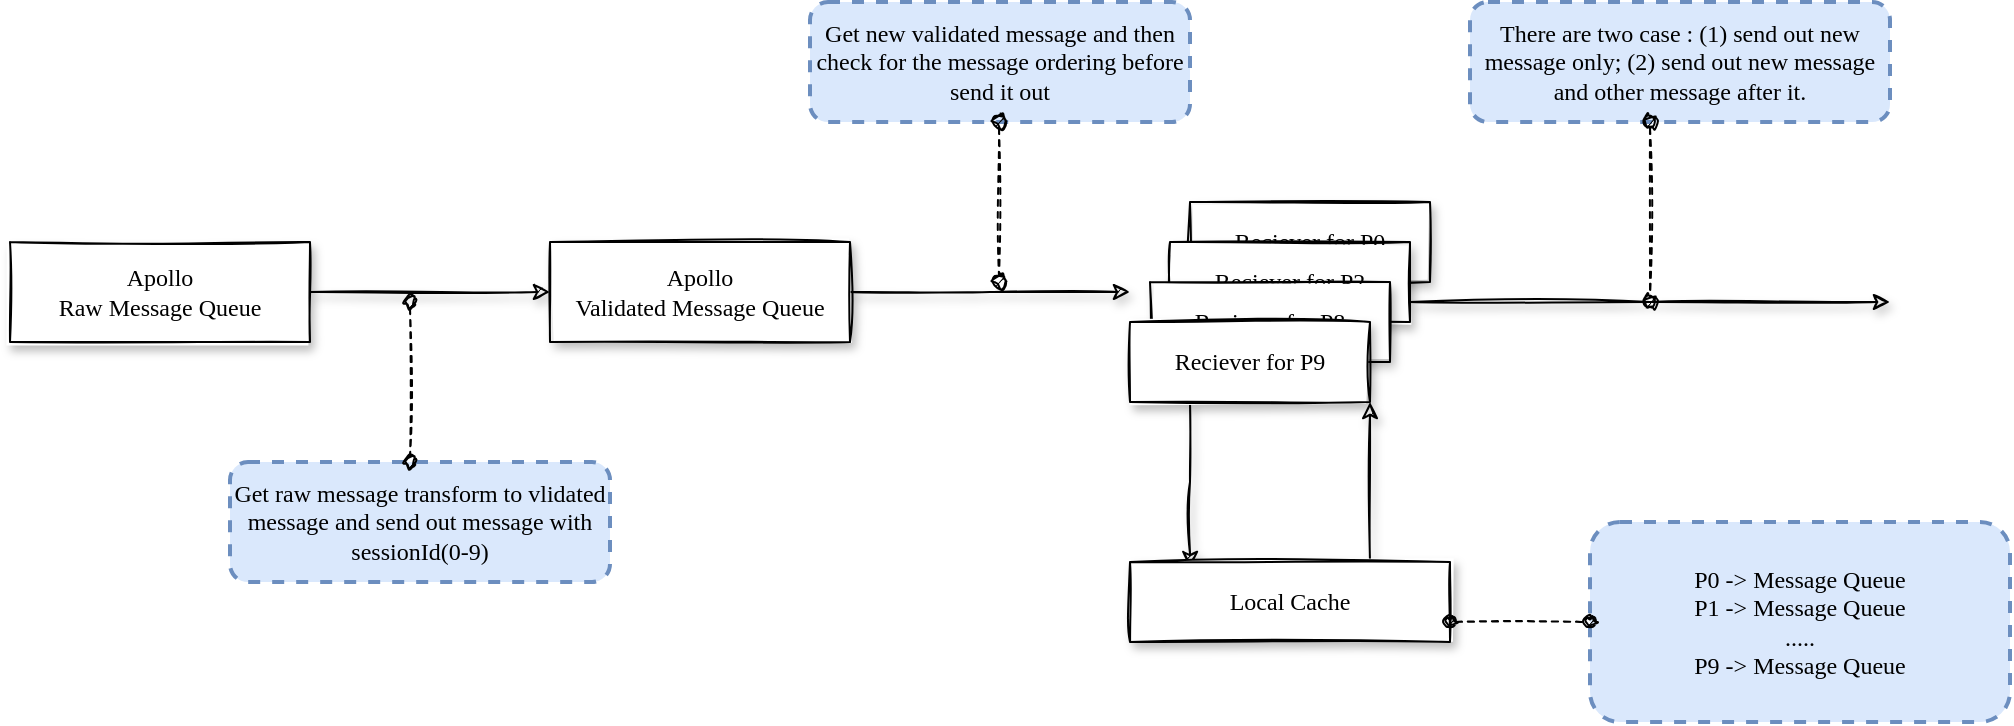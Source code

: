 <mxfile version="20.3.7" type="github">
  <diagram id="s6t1BiSnBLybFyzT1I-E" name="Page-1">
    <mxGraphModel dx="1422" dy="754" grid="1" gridSize="10" guides="1" tooltips="1" connect="1" arrows="1" fold="1" page="1" pageScale="1" pageWidth="827" pageHeight="1169" math="0" shadow="0">
      <root>
        <mxCell id="0" />
        <mxCell id="1" parent="0" />
        <mxCell id="tbmGMHJyIX_YE8kALXTF-17" value="Get raw message transform to vlidated message and send out message with sessionId(0-9)" style="rounded=1;whiteSpace=wrap;html=1;shadow=0;fontFamily=Comic Sans MS;dashed=1;align=center;strokeWidth=2;fillColor=#dae8fc;strokeColor=#6c8ebf;" vertex="1" parent="1">
          <mxGeometry x="150" y="250" width="190" height="60" as="geometry" />
        </mxCell>
        <mxCell id="tbmGMHJyIX_YE8kALXTF-8" style="edgeStyle=orthogonalEdgeStyle;rounded=0;orthogonalLoop=1;jettySize=auto;html=1;exitX=1;exitY=0.5;exitDx=0;exitDy=0;entryX=0;entryY=0.5;entryDx=0;entryDy=0;sketch=1;shadow=1;fontFamily=Comic Sans MS;" edge="1" parent="1" source="tbmGMHJyIX_YE8kALXTF-1" target="tbmGMHJyIX_YE8kALXTF-2">
          <mxGeometry relative="1" as="geometry" />
        </mxCell>
        <mxCell id="tbmGMHJyIX_YE8kALXTF-1" value="Apollo &lt;br&gt;Raw Message Queue" style="rounded=0;whiteSpace=wrap;html=1;sketch=1;shadow=1;fontFamily=Comic Sans MS;" vertex="1" parent="1">
          <mxGeometry x="40" y="140" width="150" height="50" as="geometry" />
        </mxCell>
        <mxCell id="tbmGMHJyIX_YE8kALXTF-10" style="edgeStyle=orthogonalEdgeStyle;rounded=0;orthogonalLoop=1;jettySize=auto;html=1;exitX=1;exitY=0.5;exitDx=0;exitDy=0;sketch=1;shadow=1;fontFamily=Comic Sans MS;" edge="1" parent="1" source="tbmGMHJyIX_YE8kALXTF-2">
          <mxGeometry relative="1" as="geometry">
            <mxPoint x="600" y="165" as="targetPoint" />
          </mxGeometry>
        </mxCell>
        <mxCell id="tbmGMHJyIX_YE8kALXTF-2" value="Apollo &lt;br&gt;Validated Message Queue" style="rounded=0;whiteSpace=wrap;html=1;sketch=1;shadow=1;fontFamily=Comic Sans MS;" vertex="1" parent="1">
          <mxGeometry x="310" y="140" width="150" height="50" as="geometry" />
        </mxCell>
        <mxCell id="tbmGMHJyIX_YE8kALXTF-3" value="Reciever for P0" style="rounded=0;whiteSpace=wrap;html=1;sketch=1;shadow=1;fontFamily=Comic Sans MS;" vertex="1" parent="1">
          <mxGeometry x="630" y="120" width="120" height="40" as="geometry" />
        </mxCell>
        <mxCell id="tbmGMHJyIX_YE8kALXTF-20" style="edgeStyle=orthogonalEdgeStyle;rounded=0;sketch=1;orthogonalLoop=1;jettySize=auto;html=1;exitX=1;exitY=0.75;exitDx=0;exitDy=0;shadow=1;fontFamily=Comic Sans MS;startArrow=none;startFill=0;endArrow=classic;endFill=0;" edge="1" parent="1" source="tbmGMHJyIX_YE8kALXTF-4">
          <mxGeometry relative="1" as="geometry">
            <mxPoint x="980" y="170" as="targetPoint" />
          </mxGeometry>
        </mxCell>
        <mxCell id="tbmGMHJyIX_YE8kALXTF-4" value="Reciever for P2" style="rounded=0;whiteSpace=wrap;html=1;sketch=1;shadow=1;fontFamily=Comic Sans MS;" vertex="1" parent="1">
          <mxGeometry x="620" y="140" width="120" height="40" as="geometry" />
        </mxCell>
        <mxCell id="tbmGMHJyIX_YE8kALXTF-6" value="Reciever for P8" style="rounded=0;whiteSpace=wrap;html=1;sketch=1;shadow=1;fontFamily=Comic Sans MS;" vertex="1" parent="1">
          <mxGeometry x="610" y="160" width="120" height="40" as="geometry" />
        </mxCell>
        <mxCell id="tbmGMHJyIX_YE8kALXTF-12" style="edgeStyle=orthogonalEdgeStyle;rounded=0;sketch=1;orthogonalLoop=1;jettySize=auto;html=1;exitX=0.25;exitY=1;exitDx=0;exitDy=0;entryX=0.188;entryY=0.075;entryDx=0;entryDy=0;entryPerimeter=0;shadow=1;fontFamily=Comic Sans MS;" edge="1" parent="1" source="tbmGMHJyIX_YE8kALXTF-7" target="tbmGMHJyIX_YE8kALXTF-11">
          <mxGeometry relative="1" as="geometry" />
        </mxCell>
        <mxCell id="tbmGMHJyIX_YE8kALXTF-7" value="Reciever for P9" style="rounded=0;whiteSpace=wrap;html=1;sketch=1;shadow=1;fontFamily=Comic Sans MS;" vertex="1" parent="1">
          <mxGeometry x="600" y="180" width="120" height="40" as="geometry" />
        </mxCell>
        <mxCell id="tbmGMHJyIX_YE8kALXTF-13" style="edgeStyle=orthogonalEdgeStyle;rounded=0;sketch=1;orthogonalLoop=1;jettySize=auto;html=1;exitX=0.75;exitY=0;exitDx=0;exitDy=0;entryX=1;entryY=1;entryDx=0;entryDy=0;shadow=1;fontFamily=Comic Sans MS;" edge="1" parent="1" source="tbmGMHJyIX_YE8kALXTF-11" target="tbmGMHJyIX_YE8kALXTF-7">
          <mxGeometry relative="1" as="geometry" />
        </mxCell>
        <mxCell id="tbmGMHJyIX_YE8kALXTF-11" value="Local Cache" style="rounded=0;whiteSpace=wrap;html=1;shadow=1;sketch=1;fontFamily=Comic Sans MS;" vertex="1" parent="1">
          <mxGeometry x="600" y="300" width="160" height="40" as="geometry" />
        </mxCell>
        <mxCell id="tbmGMHJyIX_YE8kALXTF-15" value="" style="endArrow=oval;html=1;rounded=0;shadow=0;sketch=1;entryX=0;entryY=0;entryDx=80;entryDy=0;entryPerimeter=0;endFill=1;startArrow=oval;startFill=1;dashed=1;fontFamily=Comic Sans MS;" edge="1" parent="1">
          <mxGeometry width="50" height="50" relative="1" as="geometry">
            <mxPoint x="240" y="170" as="sourcePoint" />
            <mxPoint x="240" y="250" as="targetPoint" />
          </mxGeometry>
        </mxCell>
        <mxCell id="tbmGMHJyIX_YE8kALXTF-18" value="Get new validated message and then check for the message ordering before send it out" style="rounded=1;whiteSpace=wrap;html=1;shadow=0;fontFamily=Comic Sans MS;dashed=1;align=center;strokeWidth=2;fillColor=#dae8fc;strokeColor=#6c8ebf;" vertex="1" parent="1">
          <mxGeometry x="440" y="20" width="190" height="60" as="geometry" />
        </mxCell>
        <mxCell id="tbmGMHJyIX_YE8kALXTF-19" value="" style="endArrow=oval;html=1;rounded=0;shadow=0;sketch=1;entryX=0;entryY=0;entryDx=80;entryDy=0;entryPerimeter=0;endFill=1;startArrow=oval;startFill=1;dashed=1;fontFamily=Comic Sans MS;" edge="1" parent="1">
          <mxGeometry width="50" height="50" relative="1" as="geometry">
            <mxPoint x="534.5" y="80" as="sourcePoint" />
            <mxPoint x="534.5" y="160" as="targetPoint" />
          </mxGeometry>
        </mxCell>
        <mxCell id="tbmGMHJyIX_YE8kALXTF-21" value="There are two case : (1) send out new message only; (2) send out new message and other message after it." style="rounded=1;whiteSpace=wrap;html=1;shadow=0;fontFamily=Comic Sans MS;dashed=1;align=center;strokeWidth=2;fillColor=#dae8fc;strokeColor=#6c8ebf;" vertex="1" parent="1">
          <mxGeometry x="770" y="20" width="210" height="60" as="geometry" />
        </mxCell>
        <mxCell id="tbmGMHJyIX_YE8kALXTF-22" value="" style="endArrow=oval;html=1;rounded=0;shadow=0;sketch=1;endFill=1;startArrow=oval;startFill=1;dashed=1;fontFamily=Comic Sans MS;" edge="1" parent="1">
          <mxGeometry width="50" height="50" relative="1" as="geometry">
            <mxPoint x="860" y="80" as="sourcePoint" />
            <mxPoint x="860" y="170" as="targetPoint" />
          </mxGeometry>
        </mxCell>
        <mxCell id="tbmGMHJyIX_YE8kALXTF-23" value="P0 -&amp;gt; Message Queue&lt;br&gt;P1 -&amp;gt; Message Queue&lt;br&gt;.....&lt;br&gt;P9 -&amp;gt; Message Queue" style="rounded=1;whiteSpace=wrap;html=1;shadow=0;fontFamily=Comic Sans MS;dashed=1;align=center;strokeWidth=2;fillColor=#dae8fc;strokeColor=#6c8ebf;" vertex="1" parent="1">
          <mxGeometry x="830" y="280" width="210" height="100" as="geometry" />
        </mxCell>
        <mxCell id="tbmGMHJyIX_YE8kALXTF-24" value="" style="endArrow=oval;startArrow=oval;html=1;rounded=0;shadow=0;sketch=1;fontFamily=Comic Sans MS;exitX=1;exitY=0.75;exitDx=0;exitDy=0;entryX=0;entryY=0.5;entryDx=0;entryDy=0;startFill=1;endFill=1;dashed=1;" edge="1" parent="1" source="tbmGMHJyIX_YE8kALXTF-11" target="tbmGMHJyIX_YE8kALXTF-23">
          <mxGeometry width="50" height="50" relative="1" as="geometry">
            <mxPoint x="800" y="430" as="sourcePoint" />
            <mxPoint x="850" y="380" as="targetPoint" />
          </mxGeometry>
        </mxCell>
      </root>
    </mxGraphModel>
  </diagram>
</mxfile>
